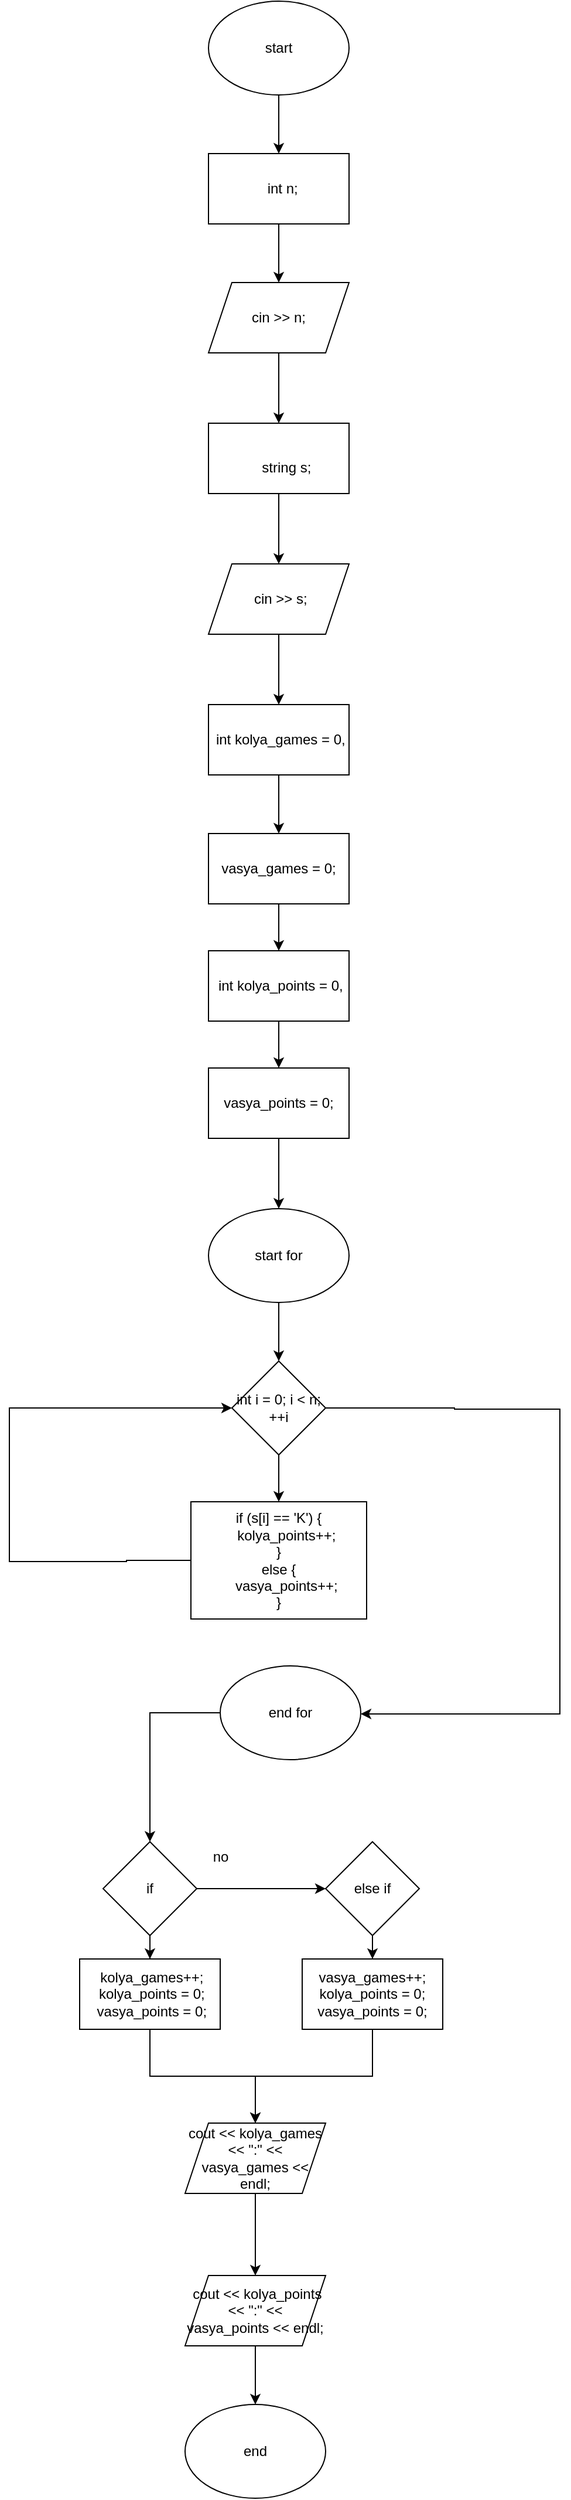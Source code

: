 <mxfile version="24.8.6">
  <diagram name="Сторінка-1" id="r71vQhJ-cfuor7uJI2X-">
    <mxGraphModel dx="1432" dy="820" grid="1" gridSize="10" guides="1" tooltips="1" connect="1" arrows="1" fold="1" page="1" pageScale="1" pageWidth="827" pageHeight="1169" math="0" shadow="0">
      <root>
        <mxCell id="0" />
        <mxCell id="1" parent="0" />
        <mxCell id="lIhwq7egRwJM2C_CwDgb-10" style="edgeStyle=orthogonalEdgeStyle;rounded=0;orthogonalLoop=1;jettySize=auto;html=1;" edge="1" parent="1" source="lIhwq7egRwJM2C_CwDgb-1" target="lIhwq7egRwJM2C_CwDgb-2">
          <mxGeometry relative="1" as="geometry" />
        </mxCell>
        <mxCell id="lIhwq7egRwJM2C_CwDgb-1" value="start" style="ellipse;whiteSpace=wrap;html=1;" vertex="1" parent="1">
          <mxGeometry x="330" y="20" width="120" height="80" as="geometry" />
        </mxCell>
        <mxCell id="lIhwq7egRwJM2C_CwDgb-11" style="edgeStyle=orthogonalEdgeStyle;rounded=0;orthogonalLoop=1;jettySize=auto;html=1;" edge="1" parent="1" source="lIhwq7egRwJM2C_CwDgb-2" target="lIhwq7egRwJM2C_CwDgb-3">
          <mxGeometry relative="1" as="geometry" />
        </mxCell>
        <mxCell id="lIhwq7egRwJM2C_CwDgb-2" value="&amp;nbsp; int n;" style="rounded=0;whiteSpace=wrap;html=1;" vertex="1" parent="1">
          <mxGeometry x="330" y="150" width="120" height="60" as="geometry" />
        </mxCell>
        <mxCell id="lIhwq7egRwJM2C_CwDgb-12" style="edgeStyle=orthogonalEdgeStyle;rounded=0;orthogonalLoop=1;jettySize=auto;html=1;entryX=0.5;entryY=0;entryDx=0;entryDy=0;" edge="1" parent="1" source="lIhwq7egRwJM2C_CwDgb-3" target="lIhwq7egRwJM2C_CwDgb-4">
          <mxGeometry relative="1" as="geometry" />
        </mxCell>
        <mxCell id="lIhwq7egRwJM2C_CwDgb-3" value="cin &amp;gt;&amp;gt; n;" style="shape=parallelogram;perimeter=parallelogramPerimeter;whiteSpace=wrap;html=1;fixedSize=1;" vertex="1" parent="1">
          <mxGeometry x="330" y="260" width="120" height="60" as="geometry" />
        </mxCell>
        <mxCell id="lIhwq7egRwJM2C_CwDgb-13" style="edgeStyle=orthogonalEdgeStyle;rounded=0;orthogonalLoop=1;jettySize=auto;html=1;" edge="1" parent="1" source="lIhwq7egRwJM2C_CwDgb-4" target="lIhwq7egRwJM2C_CwDgb-5">
          <mxGeometry relative="1" as="geometry" />
        </mxCell>
        <mxCell id="lIhwq7egRwJM2C_CwDgb-4" value="&lt;div&gt;&lt;br&gt;&lt;/div&gt;&lt;div&gt;&amp;nbsp; &amp;nbsp; string s;&lt;/div&gt;" style="rounded=0;whiteSpace=wrap;html=1;" vertex="1" parent="1">
          <mxGeometry x="330" y="380" width="120" height="60" as="geometry" />
        </mxCell>
        <mxCell id="lIhwq7egRwJM2C_CwDgb-14" style="edgeStyle=orthogonalEdgeStyle;rounded=0;orthogonalLoop=1;jettySize=auto;html=1;" edge="1" parent="1" source="lIhwq7egRwJM2C_CwDgb-5" target="lIhwq7egRwJM2C_CwDgb-6">
          <mxGeometry relative="1" as="geometry" />
        </mxCell>
        <mxCell id="lIhwq7egRwJM2C_CwDgb-5" value="&amp;nbsp;cin &amp;gt;&amp;gt; s;" style="shape=parallelogram;perimeter=parallelogramPerimeter;whiteSpace=wrap;html=1;fixedSize=1;" vertex="1" parent="1">
          <mxGeometry x="330" y="500" width="120" height="60" as="geometry" />
        </mxCell>
        <mxCell id="lIhwq7egRwJM2C_CwDgb-15" style="edgeStyle=orthogonalEdgeStyle;rounded=0;orthogonalLoop=1;jettySize=auto;html=1;entryX=0.5;entryY=0;entryDx=0;entryDy=0;" edge="1" parent="1" source="lIhwq7egRwJM2C_CwDgb-6" target="lIhwq7egRwJM2C_CwDgb-7">
          <mxGeometry relative="1" as="geometry" />
        </mxCell>
        <mxCell id="lIhwq7egRwJM2C_CwDgb-6" value="&amp;nbsp;int kolya_games = 0," style="rounded=0;whiteSpace=wrap;html=1;" vertex="1" parent="1">
          <mxGeometry x="330" y="620" width="120" height="60" as="geometry" />
        </mxCell>
        <mxCell id="lIhwq7egRwJM2C_CwDgb-16" style="edgeStyle=orthogonalEdgeStyle;rounded=0;orthogonalLoop=1;jettySize=auto;html=1;" edge="1" parent="1" source="lIhwq7egRwJM2C_CwDgb-7" target="lIhwq7egRwJM2C_CwDgb-8">
          <mxGeometry relative="1" as="geometry" />
        </mxCell>
        <mxCell id="lIhwq7egRwJM2C_CwDgb-7" value="vasya_games = 0;" style="rounded=0;whiteSpace=wrap;html=1;" vertex="1" parent="1">
          <mxGeometry x="330" y="730" width="120" height="60" as="geometry" />
        </mxCell>
        <mxCell id="lIhwq7egRwJM2C_CwDgb-17" style="edgeStyle=orthogonalEdgeStyle;rounded=0;orthogonalLoop=1;jettySize=auto;html=1;entryX=0.5;entryY=0;entryDx=0;entryDy=0;" edge="1" parent="1" source="lIhwq7egRwJM2C_CwDgb-8" target="lIhwq7egRwJM2C_CwDgb-9">
          <mxGeometry relative="1" as="geometry" />
        </mxCell>
        <mxCell id="lIhwq7egRwJM2C_CwDgb-8" value="&amp;nbsp;int kolya_points = 0," style="rounded=0;whiteSpace=wrap;html=1;" vertex="1" parent="1">
          <mxGeometry x="330" y="830" width="120" height="60" as="geometry" />
        </mxCell>
        <mxCell id="lIhwq7egRwJM2C_CwDgb-19" style="edgeStyle=orthogonalEdgeStyle;rounded=0;orthogonalLoop=1;jettySize=auto;html=1;" edge="1" parent="1" source="lIhwq7egRwJM2C_CwDgb-9" target="lIhwq7egRwJM2C_CwDgb-18">
          <mxGeometry relative="1" as="geometry" />
        </mxCell>
        <mxCell id="lIhwq7egRwJM2C_CwDgb-9" value="vasya_points = 0;" style="rounded=0;whiteSpace=wrap;html=1;" vertex="1" parent="1">
          <mxGeometry x="330" y="930" width="120" height="60" as="geometry" />
        </mxCell>
        <mxCell id="lIhwq7egRwJM2C_CwDgb-20" style="edgeStyle=orthogonalEdgeStyle;rounded=0;orthogonalLoop=1;jettySize=auto;html=1;" edge="1" parent="1" source="lIhwq7egRwJM2C_CwDgb-18" target="lIhwq7egRwJM2C_CwDgb-21">
          <mxGeometry relative="1" as="geometry">
            <mxPoint x="390" y="1220" as="targetPoint" />
          </mxGeometry>
        </mxCell>
        <mxCell id="lIhwq7egRwJM2C_CwDgb-18" value="start for" style="ellipse;whiteSpace=wrap;html=1;" vertex="1" parent="1">
          <mxGeometry x="330" y="1050" width="120" height="80" as="geometry" />
        </mxCell>
        <mxCell id="lIhwq7egRwJM2C_CwDgb-22" style="edgeStyle=orthogonalEdgeStyle;rounded=0;orthogonalLoop=1;jettySize=auto;html=1;" edge="1" parent="1" source="lIhwq7egRwJM2C_CwDgb-21" target="lIhwq7egRwJM2C_CwDgb-23">
          <mxGeometry relative="1" as="geometry">
            <mxPoint x="390" y="1330" as="targetPoint" />
          </mxGeometry>
        </mxCell>
        <mxCell id="lIhwq7egRwJM2C_CwDgb-25" style="edgeStyle=orthogonalEdgeStyle;rounded=0;orthogonalLoop=1;jettySize=auto;html=1;" edge="1" parent="1" source="lIhwq7egRwJM2C_CwDgb-21" target="lIhwq7egRwJM2C_CwDgb-26">
          <mxGeometry relative="1" as="geometry">
            <mxPoint x="400" y="1480" as="targetPoint" />
            <Array as="points">
              <mxPoint x="540" y="1220" />
              <mxPoint x="540" y="1221" />
              <mxPoint x="630" y="1221" />
              <mxPoint x="630" y="1481" />
            </Array>
          </mxGeometry>
        </mxCell>
        <mxCell id="lIhwq7egRwJM2C_CwDgb-21" value="int i = 0; i &lt; n; ++i" style="rhombus;whiteSpace=wrap;html=1;" vertex="1" parent="1">
          <mxGeometry x="350" y="1180" width="80" height="80" as="geometry" />
        </mxCell>
        <mxCell id="lIhwq7egRwJM2C_CwDgb-24" style="edgeStyle=orthogonalEdgeStyle;rounded=0;orthogonalLoop=1;jettySize=auto;html=1;entryX=0;entryY=0.5;entryDx=0;entryDy=0;" edge="1" parent="1" source="lIhwq7egRwJM2C_CwDgb-23" target="lIhwq7egRwJM2C_CwDgb-21">
          <mxGeometry relative="1" as="geometry">
            <mxPoint x="200" y="1220" as="targetPoint" />
            <Array as="points">
              <mxPoint x="260" y="1350" />
              <mxPoint x="260" y="1351" />
              <mxPoint x="160" y="1351" />
              <mxPoint x="160" y="1220" />
            </Array>
          </mxGeometry>
        </mxCell>
        <mxCell id="lIhwq7egRwJM2C_CwDgb-23" value="if (s[i] == &#39;K&#39;) {&#xa;    kolya_points++;&#xa;}&#xa;else {&#xa;    vasya_points++;&#xa;}" style="rounded=0;whiteSpace=wrap;html=1;" vertex="1" parent="1">
          <mxGeometry x="315" y="1300" width="150" height="100" as="geometry" />
        </mxCell>
        <mxCell id="lIhwq7egRwJM2C_CwDgb-27" style="edgeStyle=orthogonalEdgeStyle;rounded=0;orthogonalLoop=1;jettySize=auto;html=1;" edge="1" parent="1" source="lIhwq7egRwJM2C_CwDgb-26" target="lIhwq7egRwJM2C_CwDgb-28">
          <mxGeometry relative="1" as="geometry">
            <mxPoint x="400" y="1640" as="targetPoint" />
          </mxGeometry>
        </mxCell>
        <mxCell id="lIhwq7egRwJM2C_CwDgb-26" value="end for" style="ellipse;whiteSpace=wrap;html=1;" vertex="1" parent="1">
          <mxGeometry x="340" y="1440" width="120" height="80" as="geometry" />
        </mxCell>
        <mxCell id="lIhwq7egRwJM2C_CwDgb-31" style="edgeStyle=orthogonalEdgeStyle;rounded=0;orthogonalLoop=1;jettySize=auto;html=1;" edge="1" parent="1" source="lIhwq7egRwJM2C_CwDgb-28" target="lIhwq7egRwJM2C_CwDgb-32">
          <mxGeometry relative="1" as="geometry">
            <mxPoint x="400" y="1630" as="targetPoint" />
          </mxGeometry>
        </mxCell>
        <mxCell id="lIhwq7egRwJM2C_CwDgb-33" style="edgeStyle=orthogonalEdgeStyle;rounded=0;orthogonalLoop=1;jettySize=auto;html=1;" edge="1" parent="1" source="lIhwq7egRwJM2C_CwDgb-28" target="lIhwq7egRwJM2C_CwDgb-37">
          <mxGeometry relative="1" as="geometry">
            <mxPoint x="280" y="1720" as="targetPoint" />
          </mxGeometry>
        </mxCell>
        <mxCell id="lIhwq7egRwJM2C_CwDgb-28" value="if" style="rhombus;whiteSpace=wrap;html=1;" vertex="1" parent="1">
          <mxGeometry x="240" y="1590" width="80" height="80" as="geometry" />
        </mxCell>
        <mxCell id="lIhwq7egRwJM2C_CwDgb-38" style="edgeStyle=orthogonalEdgeStyle;rounded=0;orthogonalLoop=1;jettySize=auto;html=1;" edge="1" parent="1" source="lIhwq7egRwJM2C_CwDgb-32" target="lIhwq7egRwJM2C_CwDgb-39">
          <mxGeometry relative="1" as="geometry">
            <mxPoint x="470" y="1700" as="targetPoint" />
          </mxGeometry>
        </mxCell>
        <mxCell id="lIhwq7egRwJM2C_CwDgb-32" value="else if" style="rhombus;whiteSpace=wrap;html=1;" vertex="1" parent="1">
          <mxGeometry x="430" y="1590" width="80" height="80" as="geometry" />
        </mxCell>
        <mxCell id="lIhwq7egRwJM2C_CwDgb-34" value="yes" style="text;html=1;align=center;verticalAlign=middle;resizable=0;points=[];autosize=1;strokeColor=none;fillColor=none;" vertex="1" parent="1">
          <mxGeometry x="220" y="1678" width="40" height="30" as="geometry" />
        </mxCell>
        <mxCell id="lIhwq7egRwJM2C_CwDgb-35" value="no" style="text;html=1;align=center;verticalAlign=middle;resizable=0;points=[];autosize=1;strokeColor=none;fillColor=none;" vertex="1" parent="1">
          <mxGeometry x="320" y="1588" width="40" height="30" as="geometry" />
        </mxCell>
        <mxCell id="lIhwq7egRwJM2C_CwDgb-43" style="edgeStyle=orthogonalEdgeStyle;rounded=0;orthogonalLoop=1;jettySize=auto;html=1;" edge="1" parent="1" source="lIhwq7egRwJM2C_CwDgb-37" target="lIhwq7egRwJM2C_CwDgb-42">
          <mxGeometry relative="1" as="geometry" />
        </mxCell>
        <mxCell id="lIhwq7egRwJM2C_CwDgb-37" value="&lt;div&gt;&amp;nbsp;kolya_games++;&lt;/div&gt;&lt;div&gt;&amp;nbsp;kolya_points = 0;&lt;/div&gt;&lt;div&gt;&amp;nbsp;vasya_points = 0;&lt;/div&gt;" style="rounded=0;whiteSpace=wrap;html=1;" vertex="1" parent="1">
          <mxGeometry x="220" y="1690" width="120" height="60" as="geometry" />
        </mxCell>
        <mxCell id="lIhwq7egRwJM2C_CwDgb-44" style="edgeStyle=orthogonalEdgeStyle;rounded=0;orthogonalLoop=1;jettySize=auto;html=1;" edge="1" parent="1" source="lIhwq7egRwJM2C_CwDgb-39" target="lIhwq7egRwJM2C_CwDgb-42">
          <mxGeometry relative="1" as="geometry" />
        </mxCell>
        <mxCell id="lIhwq7egRwJM2C_CwDgb-39" value="&lt;div&gt;vasya_games++;&lt;/div&gt;&lt;div&gt;kolya_points = 0;&lt;/div&gt;&lt;div&gt;vasya_points = 0;&lt;/div&gt;" style="rounded=0;whiteSpace=wrap;html=1;" vertex="1" parent="1">
          <mxGeometry x="410" y="1690" width="120" height="60" as="geometry" />
        </mxCell>
        <mxCell id="lIhwq7egRwJM2C_CwDgb-45" style="edgeStyle=orthogonalEdgeStyle;rounded=0;orthogonalLoop=1;jettySize=auto;html=1;" edge="1" parent="1" source="lIhwq7egRwJM2C_CwDgb-42" target="lIhwq7egRwJM2C_CwDgb-46">
          <mxGeometry relative="1" as="geometry">
            <mxPoint x="370" y="1990" as="targetPoint" />
          </mxGeometry>
        </mxCell>
        <mxCell id="lIhwq7egRwJM2C_CwDgb-42" value="cout &amp;lt;&amp;lt; kolya_games &amp;lt;&amp;lt; &quot;:&quot; &amp;lt;&amp;lt; vasya_games &amp;lt;&amp;lt; endl;" style="shape=parallelogram;perimeter=parallelogramPerimeter;whiteSpace=wrap;html=1;fixedSize=1;" vertex="1" parent="1">
          <mxGeometry x="310" y="1830" width="120" height="60" as="geometry" />
        </mxCell>
        <mxCell id="lIhwq7egRwJM2C_CwDgb-47" style="edgeStyle=orthogonalEdgeStyle;rounded=0;orthogonalLoop=1;jettySize=auto;html=1;" edge="1" parent="1" source="lIhwq7egRwJM2C_CwDgb-46" target="lIhwq7egRwJM2C_CwDgb-48">
          <mxGeometry relative="1" as="geometry">
            <mxPoint x="370" y="2110" as="targetPoint" />
          </mxGeometry>
        </mxCell>
        <mxCell id="lIhwq7egRwJM2C_CwDgb-46" value="&amp;nbsp;cout &amp;lt;&amp;lt; kolya_points &amp;lt;&amp;lt; &quot;:&quot; &amp;lt;&amp;lt; vasya_points &amp;lt;&amp;lt; endl;" style="shape=parallelogram;perimeter=parallelogramPerimeter;whiteSpace=wrap;html=1;fixedSize=1;" vertex="1" parent="1">
          <mxGeometry x="310" y="1960" width="120" height="60" as="geometry" />
        </mxCell>
        <mxCell id="lIhwq7egRwJM2C_CwDgb-48" value="end" style="ellipse;whiteSpace=wrap;html=1;" vertex="1" parent="1">
          <mxGeometry x="310" y="2070" width="120" height="80" as="geometry" />
        </mxCell>
      </root>
    </mxGraphModel>
  </diagram>
</mxfile>
